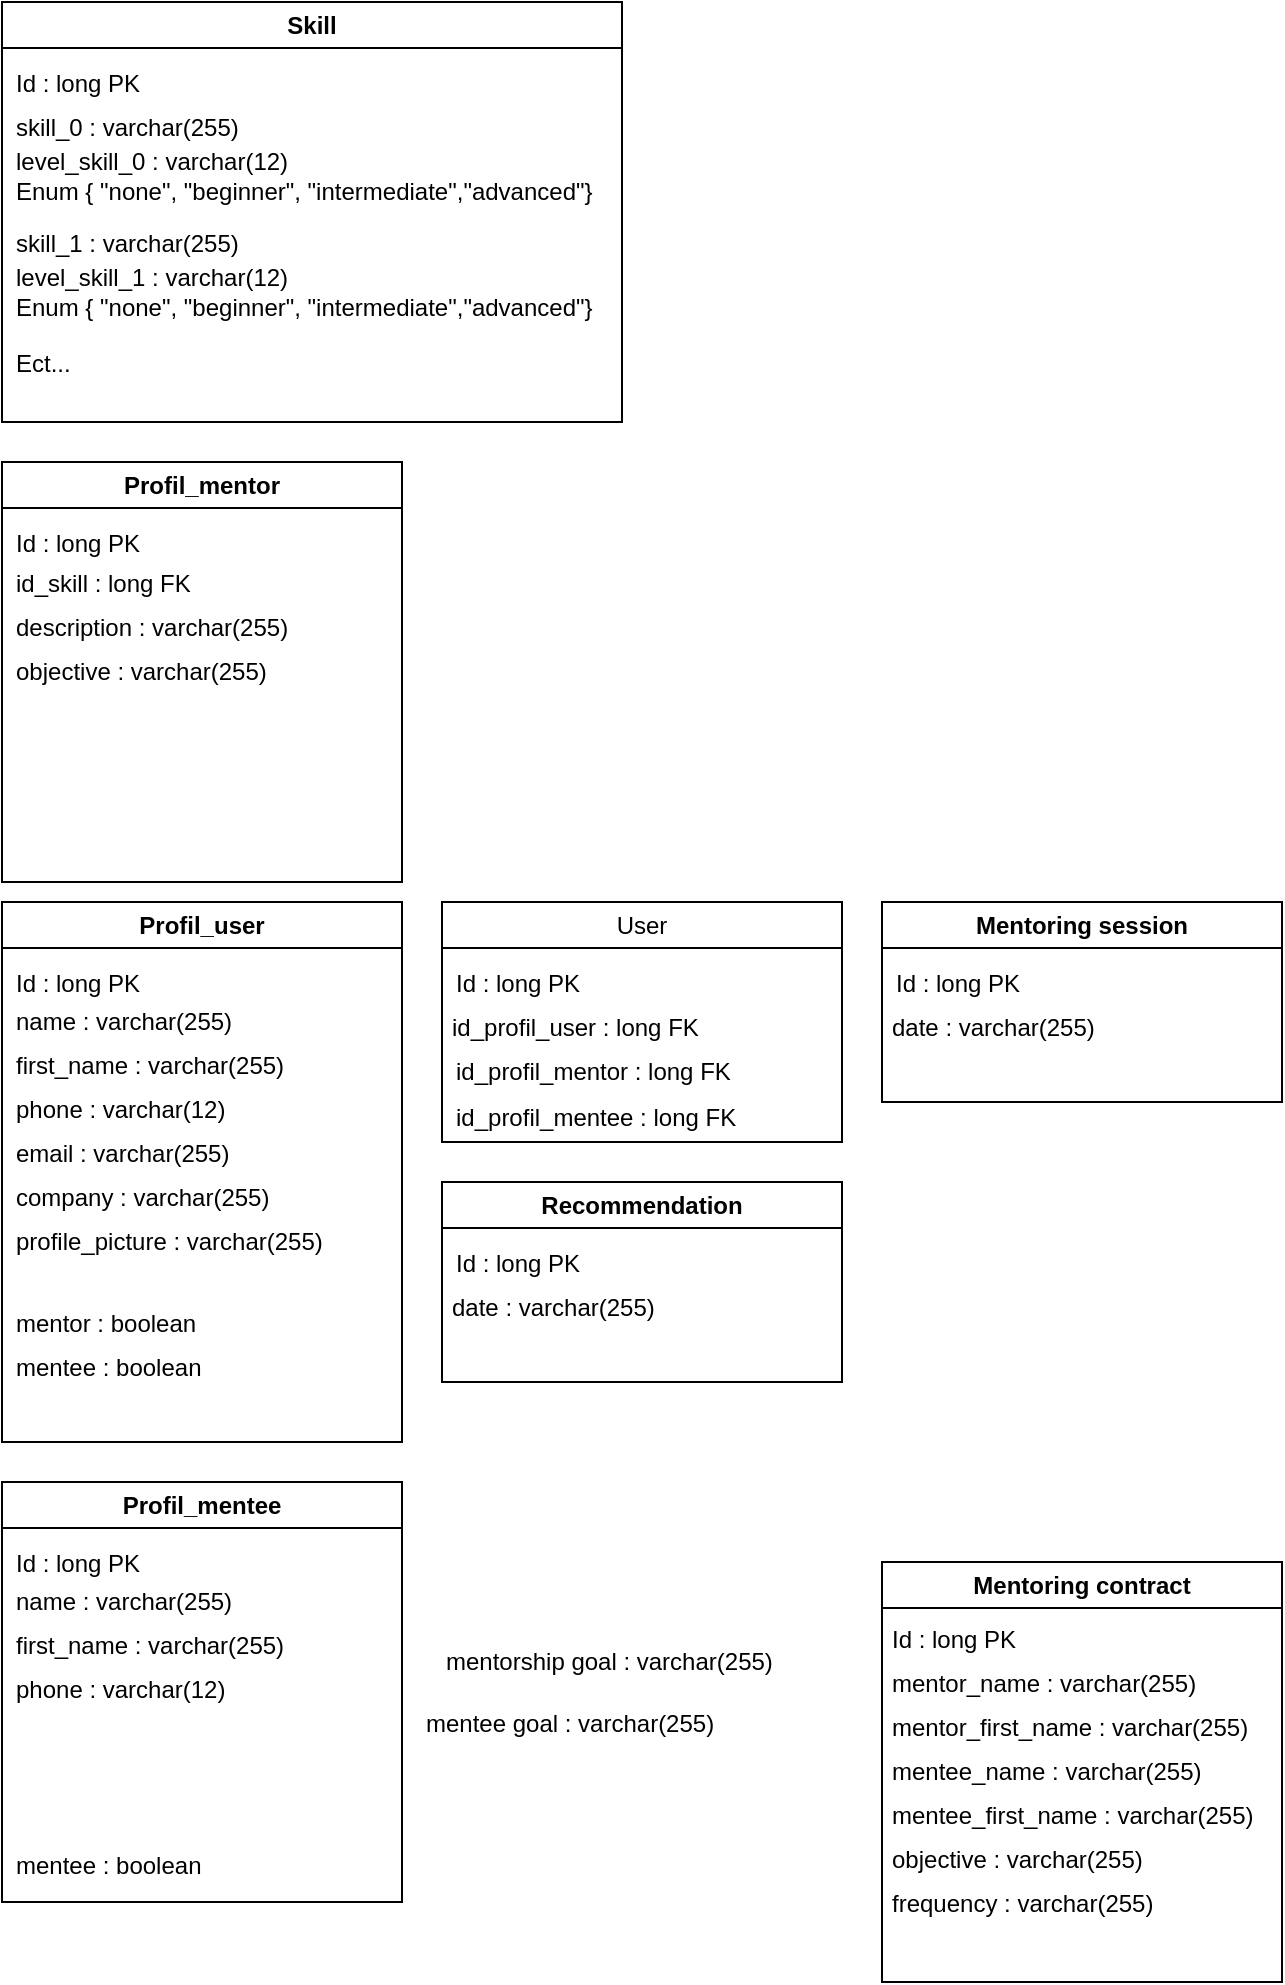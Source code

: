 <mxfile version="21.3.2" type="github">
  <diagram name="Page-1" id="noyESsa5x7OZtrXB0dku">
    <mxGraphModel dx="982" dy="1982" grid="1" gridSize="10" guides="1" tooltips="1" connect="1" arrows="1" fold="1" page="1" pageScale="1" pageWidth="850" pageHeight="1100" math="0" shadow="0">
      <root>
        <mxCell id="0" />
        <mxCell id="1" parent="0" />
        <mxCell id="wKVXFwMJzsDQ6T-cuLdf-1" value="User" style="swimlane;whiteSpace=wrap;html=1;fontStyle=0" parent="1" vertex="1">
          <mxGeometry x="250" y="170" width="200" height="120" as="geometry" />
        </mxCell>
        <mxCell id="ySawiuW3Pd_YH2mreCDn-1" value="Id : long PK" style="text;html=1;strokeColor=none;fillColor=none;align=left;verticalAlign=middle;whiteSpace=wrap;rounded=0;fontStyle=0" vertex="1" parent="wKVXFwMJzsDQ6T-cuLdf-1">
          <mxGeometry x="5" y="30" width="115" height="22" as="geometry" />
        </mxCell>
        <mxCell id="ySawiuW3Pd_YH2mreCDn-91" value="id_profil_mentor : long FK" style="text;html=1;strokeColor=none;fillColor=none;align=left;verticalAlign=middle;whiteSpace=wrap;rounded=0;fontStyle=0" vertex="1" parent="wKVXFwMJzsDQ6T-cuLdf-1">
          <mxGeometry x="5" y="74" width="195" height="22" as="geometry" />
        </mxCell>
        <mxCell id="ySawiuW3Pd_YH2mreCDn-92" value="id_profil_mentee : long FK" style="text;html=1;strokeColor=none;fillColor=none;align=left;verticalAlign=middle;whiteSpace=wrap;rounded=0;fontStyle=0" vertex="1" parent="wKVXFwMJzsDQ6T-cuLdf-1">
          <mxGeometry x="5" y="96" width="195" height="23" as="geometry" />
        </mxCell>
        <mxCell id="ySawiuW3Pd_YH2mreCDn-103" value="id_profil_user : long FK" style="text;html=1;strokeColor=none;fillColor=none;align=left;verticalAlign=middle;whiteSpace=wrap;rounded=0;fontStyle=0" vertex="1" parent="wKVXFwMJzsDQ6T-cuLdf-1">
          <mxGeometry x="2.5" y="52" width="195" height="22" as="geometry" />
        </mxCell>
        <mxCell id="ySawiuW3Pd_YH2mreCDn-5" value="Mentoring session" style="swimlane;whiteSpace=wrap;html=1;startSize=23;" vertex="1" parent="1">
          <mxGeometry x="470" y="170" width="200" height="100" as="geometry" />
        </mxCell>
        <mxCell id="ySawiuW3Pd_YH2mreCDn-29" value="&lt;span style=&quot;background-color: initial;&quot;&gt;Id : long PK&lt;/span&gt;" style="text;html=1;strokeColor=none;fillColor=none;align=left;verticalAlign=middle;whiteSpace=wrap;rounded=0;fontStyle=0" vertex="1" parent="ySawiuW3Pd_YH2mreCDn-5">
          <mxGeometry x="5" y="30" width="195" height="22" as="geometry" />
        </mxCell>
        <mxCell id="ySawiuW3Pd_YH2mreCDn-30" value="&lt;span style=&quot;background-color: initial;&quot;&gt;date :&amp;nbsp;&lt;/span&gt;varchar(255)" style="text;html=1;strokeColor=none;fillColor=none;align=left;verticalAlign=middle;whiteSpace=wrap;rounded=0;fontStyle=0" vertex="1" parent="ySawiuW3Pd_YH2mreCDn-5">
          <mxGeometry x="2.5" y="52" width="195" height="22" as="geometry" />
        </mxCell>
        <mxCell id="ySawiuW3Pd_YH2mreCDn-11" value="Mentoring contract" style="swimlane;whiteSpace=wrap;html=1;startSize=23;" vertex="1" parent="1">
          <mxGeometry x="470" y="500" width="200" height="210" as="geometry" />
        </mxCell>
        <mxCell id="ySawiuW3Pd_YH2mreCDn-13" value="objective&lt;span style=&quot;background-color: initial;&quot;&gt;&amp;nbsp;: varchar(255)&lt;/span&gt;" style="text;html=1;strokeColor=none;fillColor=none;align=left;verticalAlign=middle;whiteSpace=wrap;rounded=0;fontStyle=0" vertex="1" parent="ySawiuW3Pd_YH2mreCDn-11">
          <mxGeometry x="2.5" y="138" width="195" height="22" as="geometry" />
        </mxCell>
        <mxCell id="ySawiuW3Pd_YH2mreCDn-19" value="&lt;span style=&quot;background-color: initial;&quot;&gt;mentor_name :&amp;nbsp;&lt;/span&gt;varchar(255)" style="text;html=1;strokeColor=none;fillColor=none;align=left;verticalAlign=middle;whiteSpace=wrap;rounded=0;fontStyle=0" vertex="1" parent="ySawiuW3Pd_YH2mreCDn-11">
          <mxGeometry x="2.5" y="50" width="195" height="22" as="geometry" />
        </mxCell>
        <mxCell id="ySawiuW3Pd_YH2mreCDn-21" value="&lt;span style=&quot;background-color: initial;&quot;&gt;Id : long PK&lt;/span&gt;" style="text;html=1;strokeColor=none;fillColor=none;align=left;verticalAlign=middle;whiteSpace=wrap;rounded=0;fontStyle=0" vertex="1" parent="ySawiuW3Pd_YH2mreCDn-11">
          <mxGeometry x="2.5" y="28" width="195" height="22" as="geometry" />
        </mxCell>
        <mxCell id="ySawiuW3Pd_YH2mreCDn-23" value="&lt;span style=&quot;background-color: initial;&quot;&gt;mentor_first_name :&amp;nbsp;&lt;/span&gt;varchar(255)" style="text;html=1;strokeColor=none;fillColor=none;align=left;verticalAlign=middle;whiteSpace=wrap;rounded=0;fontStyle=0" vertex="1" parent="ySawiuW3Pd_YH2mreCDn-11">
          <mxGeometry x="2.5" y="72" width="195" height="22" as="geometry" />
        </mxCell>
        <mxCell id="ySawiuW3Pd_YH2mreCDn-26" value="&lt;span style=&quot;background-color: initial;&quot;&gt;mentee_name :&amp;nbsp;&lt;/span&gt;varchar(255)" style="text;html=1;strokeColor=none;fillColor=none;align=left;verticalAlign=middle;whiteSpace=wrap;rounded=0;fontStyle=0" vertex="1" parent="ySawiuW3Pd_YH2mreCDn-11">
          <mxGeometry x="2.5" y="94" width="195" height="22" as="geometry" />
        </mxCell>
        <mxCell id="ySawiuW3Pd_YH2mreCDn-27" value="&lt;span style=&quot;background-color: initial;&quot;&gt;mentee_first_name :&amp;nbsp;&lt;/span&gt;varchar(255)" style="text;html=1;strokeColor=none;fillColor=none;align=left;verticalAlign=middle;whiteSpace=wrap;rounded=0;fontStyle=0" vertex="1" parent="ySawiuW3Pd_YH2mreCDn-11">
          <mxGeometry x="2.5" y="116" width="195" height="22" as="geometry" />
        </mxCell>
        <mxCell id="ySawiuW3Pd_YH2mreCDn-28" value="frequency : varchar(255)" style="text;html=1;strokeColor=none;fillColor=none;align=left;verticalAlign=middle;whiteSpace=wrap;rounded=0;fontStyle=0" vertex="1" parent="ySawiuW3Pd_YH2mreCDn-11">
          <mxGeometry x="2.5" y="160" width="195" height="22" as="geometry" />
        </mxCell>
        <mxCell id="ySawiuW3Pd_YH2mreCDn-93" value="Profil_user" style="swimlane;whiteSpace=wrap;html=1;" vertex="1" parent="1">
          <mxGeometry x="30" y="170" width="200" height="270" as="geometry" />
        </mxCell>
        <mxCell id="ySawiuW3Pd_YH2mreCDn-94" value="Id : long PK" style="text;html=1;strokeColor=none;fillColor=none;align=left;verticalAlign=middle;whiteSpace=wrap;rounded=0;fontStyle=0" vertex="1" parent="ySawiuW3Pd_YH2mreCDn-93">
          <mxGeometry x="5" y="30" width="115" height="22" as="geometry" />
        </mxCell>
        <mxCell id="wKVXFwMJzsDQ6T-cuLdf-2" value="name : varchar(255)" style="text;html=1;strokeColor=none;fillColor=none;align=left;verticalAlign=middle;whiteSpace=wrap;rounded=0;fontStyle=0" parent="ySawiuW3Pd_YH2mreCDn-93" vertex="1">
          <mxGeometry x="5" y="49" width="125" height="22" as="geometry" />
        </mxCell>
        <mxCell id="ySawiuW3Pd_YH2mreCDn-2" value="first_name : varchar(255)" style="text;html=1;strokeColor=none;fillColor=none;align=left;verticalAlign=middle;whiteSpace=wrap;rounded=0;fontStyle=0" vertex="1" parent="ySawiuW3Pd_YH2mreCDn-93">
          <mxGeometry x="5" y="71" width="195" height="22" as="geometry" />
        </mxCell>
        <mxCell id="ySawiuW3Pd_YH2mreCDn-3" value="phone : varchar(12)" style="text;html=1;strokeColor=none;fillColor=none;align=left;verticalAlign=middle;whiteSpace=wrap;rounded=0;fontStyle=0" vertex="1" parent="ySawiuW3Pd_YH2mreCDn-93">
          <mxGeometry x="5" y="93" width="195" height="22" as="geometry" />
        </mxCell>
        <mxCell id="ySawiuW3Pd_YH2mreCDn-14" value="email : varchar(255)" style="text;html=1;strokeColor=none;fillColor=none;align=left;verticalAlign=middle;whiteSpace=wrap;rounded=0;fontStyle=0" vertex="1" parent="ySawiuW3Pd_YH2mreCDn-93">
          <mxGeometry x="5" y="115" width="195" height="22" as="geometry" />
        </mxCell>
        <mxCell id="ySawiuW3Pd_YH2mreCDn-17" value="&lt;span style=&quot;background-color: initial;&quot;&gt;mentor : boolean&lt;/span&gt;" style="text;html=1;strokeColor=none;fillColor=none;align=left;verticalAlign=middle;whiteSpace=wrap;rounded=0;fontStyle=0" vertex="1" parent="ySawiuW3Pd_YH2mreCDn-93">
          <mxGeometry x="5" y="200" width="195" height="22" as="geometry" />
        </mxCell>
        <mxCell id="ySawiuW3Pd_YH2mreCDn-18" value="&lt;span style=&quot;background-color: initial;&quot;&gt;mentee : boolean&lt;/span&gt;" style="text;html=1;strokeColor=none;fillColor=none;align=left;verticalAlign=middle;whiteSpace=wrap;rounded=0;fontStyle=0" vertex="1" parent="ySawiuW3Pd_YH2mreCDn-93">
          <mxGeometry x="5" y="222" width="195" height="22" as="geometry" />
        </mxCell>
        <mxCell id="ySawiuW3Pd_YH2mreCDn-104" value="&lt;span style=&quot;background-color: initial;&quot;&gt;company : varchar(255)&lt;/span&gt;" style="text;html=1;strokeColor=none;fillColor=none;align=left;verticalAlign=middle;whiteSpace=wrap;rounded=0;fontStyle=0" vertex="1" parent="ySawiuW3Pd_YH2mreCDn-93">
          <mxGeometry x="5" y="137" width="195" height="22" as="geometry" />
        </mxCell>
        <mxCell id="ySawiuW3Pd_YH2mreCDn-138" value="profile_picture : varchar(255)" style="text;html=1;strokeColor=none;fillColor=none;align=left;verticalAlign=middle;whiteSpace=wrap;rounded=0;fontStyle=0" vertex="1" parent="ySawiuW3Pd_YH2mreCDn-93">
          <mxGeometry x="5" y="159" width="175" height="22" as="geometry" />
        </mxCell>
        <mxCell id="ySawiuW3Pd_YH2mreCDn-105" value="Recommendation" style="swimlane;whiteSpace=wrap;html=1;startSize=23;" vertex="1" parent="1">
          <mxGeometry x="250" y="310" width="200" height="100" as="geometry" />
        </mxCell>
        <mxCell id="ySawiuW3Pd_YH2mreCDn-106" value="&lt;span style=&quot;background-color: initial;&quot;&gt;Id : long PK&lt;/span&gt;" style="text;html=1;strokeColor=none;fillColor=none;align=left;verticalAlign=middle;whiteSpace=wrap;rounded=0;fontStyle=0" vertex="1" parent="ySawiuW3Pd_YH2mreCDn-105">
          <mxGeometry x="5" y="30" width="195" height="22" as="geometry" />
        </mxCell>
        <mxCell id="ySawiuW3Pd_YH2mreCDn-107" value="&lt;span style=&quot;background-color: initial;&quot;&gt;date :&amp;nbsp;&lt;/span&gt;varchar(255)" style="text;html=1;strokeColor=none;fillColor=none;align=left;verticalAlign=middle;whiteSpace=wrap;rounded=0;fontStyle=0" vertex="1" parent="ySawiuW3Pd_YH2mreCDn-105">
          <mxGeometry x="2.5" y="52" width="195" height="22" as="geometry" />
        </mxCell>
        <mxCell id="ySawiuW3Pd_YH2mreCDn-108" value="Profil_mentor" style="swimlane;whiteSpace=wrap;html=1;" vertex="1" parent="1">
          <mxGeometry x="30" y="-50" width="200" height="210" as="geometry" />
        </mxCell>
        <mxCell id="ySawiuW3Pd_YH2mreCDn-109" value="Id : long PK" style="text;html=1;strokeColor=none;fillColor=none;align=left;verticalAlign=middle;whiteSpace=wrap;rounded=0;fontStyle=0" vertex="1" parent="ySawiuW3Pd_YH2mreCDn-108">
          <mxGeometry x="5" y="30" width="115" height="22" as="geometry" />
        </mxCell>
        <mxCell id="ySawiuW3Pd_YH2mreCDn-126" value="id_skill : long FK" style="text;html=1;strokeColor=none;fillColor=none;align=left;verticalAlign=middle;whiteSpace=wrap;rounded=0;fontStyle=0" vertex="1" parent="ySawiuW3Pd_YH2mreCDn-108">
          <mxGeometry x="5" y="50" width="125" height="22" as="geometry" />
        </mxCell>
        <mxCell id="ySawiuW3Pd_YH2mreCDn-127" value="description : varchar(255)" style="text;html=1;strokeColor=none;fillColor=none;align=left;verticalAlign=middle;whiteSpace=wrap;rounded=0;fontStyle=0" vertex="1" parent="ySawiuW3Pd_YH2mreCDn-108">
          <mxGeometry x="5" y="72" width="175" height="22" as="geometry" />
        </mxCell>
        <mxCell id="ySawiuW3Pd_YH2mreCDn-128" value="objective : varchar(255)" style="text;html=1;strokeColor=none;fillColor=none;align=left;verticalAlign=middle;whiteSpace=wrap;rounded=0;fontStyle=0" vertex="1" parent="ySawiuW3Pd_YH2mreCDn-108">
          <mxGeometry x="5" y="94" width="175" height="22" as="geometry" />
        </mxCell>
        <mxCell id="ySawiuW3Pd_YH2mreCDn-117" value="Profil_mentee" style="swimlane;whiteSpace=wrap;html=1;" vertex="1" parent="1">
          <mxGeometry x="30" y="460" width="200" height="210" as="geometry" />
        </mxCell>
        <mxCell id="ySawiuW3Pd_YH2mreCDn-118" value="Id : long PK" style="text;html=1;strokeColor=none;fillColor=none;align=left;verticalAlign=middle;whiteSpace=wrap;rounded=0;fontStyle=0" vertex="1" parent="ySawiuW3Pd_YH2mreCDn-117">
          <mxGeometry x="5" y="30" width="115" height="22" as="geometry" />
        </mxCell>
        <mxCell id="ySawiuW3Pd_YH2mreCDn-119" value="name : varchar(255)" style="text;html=1;strokeColor=none;fillColor=none;align=left;verticalAlign=middle;whiteSpace=wrap;rounded=0;fontStyle=0" vertex="1" parent="ySawiuW3Pd_YH2mreCDn-117">
          <mxGeometry x="5" y="49" width="125" height="22" as="geometry" />
        </mxCell>
        <mxCell id="ySawiuW3Pd_YH2mreCDn-120" value="first_name : varchar(255)" style="text;html=1;strokeColor=none;fillColor=none;align=left;verticalAlign=middle;whiteSpace=wrap;rounded=0;fontStyle=0" vertex="1" parent="ySawiuW3Pd_YH2mreCDn-117">
          <mxGeometry x="5" y="71" width="195" height="22" as="geometry" />
        </mxCell>
        <mxCell id="ySawiuW3Pd_YH2mreCDn-121" value="phone : varchar(12)" style="text;html=1;strokeColor=none;fillColor=none;align=left;verticalAlign=middle;whiteSpace=wrap;rounded=0;fontStyle=0" vertex="1" parent="ySawiuW3Pd_YH2mreCDn-117">
          <mxGeometry x="5" y="93" width="195" height="22" as="geometry" />
        </mxCell>
        <mxCell id="ySawiuW3Pd_YH2mreCDn-124" value="&lt;span style=&quot;background-color: initial;&quot;&gt;mentee : boolean&lt;/span&gt;" style="text;html=1;strokeColor=none;fillColor=none;align=left;verticalAlign=middle;whiteSpace=wrap;rounded=0;fontStyle=0" vertex="1" parent="ySawiuW3Pd_YH2mreCDn-117">
          <mxGeometry x="5" y="181" width="195" height="22" as="geometry" />
        </mxCell>
        <mxCell id="ySawiuW3Pd_YH2mreCDn-12" value="&lt;span style=&quot;background-color: initial;&quot;&gt;mentorship goal : varchar(255)&lt;/span&gt;" style="text;html=1;strokeColor=none;fillColor=none;align=left;verticalAlign=middle;whiteSpace=wrap;rounded=0;fontStyle=0" vertex="1" parent="1">
          <mxGeometry x="250" y="539" width="195" height="22" as="geometry" />
        </mxCell>
        <mxCell id="ySawiuW3Pd_YH2mreCDn-16" value="&lt;span style=&quot;background-color: initial;&quot;&gt;mentee goal : varchar(255)&lt;/span&gt;" style="text;html=1;strokeColor=none;fillColor=none;align=left;verticalAlign=middle;whiteSpace=wrap;rounded=0;fontStyle=0" vertex="1" parent="1">
          <mxGeometry x="240" y="570" width="195" height="22" as="geometry" />
        </mxCell>
        <mxCell id="ySawiuW3Pd_YH2mreCDn-129" value="Skill" style="swimlane;whiteSpace=wrap;html=1;" vertex="1" parent="1">
          <mxGeometry x="30" y="-280" width="310" height="210" as="geometry" />
        </mxCell>
        <mxCell id="ySawiuW3Pd_YH2mreCDn-130" value="Id : long PK" style="text;html=1;strokeColor=none;fillColor=none;align=left;verticalAlign=middle;whiteSpace=wrap;rounded=0;fontStyle=0" vertex="1" parent="ySawiuW3Pd_YH2mreCDn-129">
          <mxGeometry x="5" y="30" width="115" height="22" as="geometry" />
        </mxCell>
        <mxCell id="ySawiuW3Pd_YH2mreCDn-132" value="skill_0 : varchar(255)" style="text;html=1;strokeColor=none;fillColor=none;align=left;verticalAlign=middle;whiteSpace=wrap;rounded=0;fontStyle=0" vertex="1" parent="ySawiuW3Pd_YH2mreCDn-129">
          <mxGeometry x="5" y="52" width="175" height="22" as="geometry" />
        </mxCell>
        <mxCell id="ySawiuW3Pd_YH2mreCDn-133" value="level_skill_0 : varchar(12) &lt;br&gt;Enum { &quot;none&quot;, &quot;beginner&quot;, &quot;intermediate&quot;,&quot;advanced&quot;}" style="text;html=1;strokeColor=none;fillColor=none;align=left;verticalAlign=middle;whiteSpace=wrap;rounded=0;fontStyle=0" vertex="1" parent="ySawiuW3Pd_YH2mreCDn-129">
          <mxGeometry x="5" y="74" width="305" height="26" as="geometry" />
        </mxCell>
        <mxCell id="ySawiuW3Pd_YH2mreCDn-134" value="skill_1 : varchar(255)" style="text;html=1;strokeColor=none;fillColor=none;align=left;verticalAlign=middle;whiteSpace=wrap;rounded=0;fontStyle=0" vertex="1" parent="ySawiuW3Pd_YH2mreCDn-129">
          <mxGeometry x="5" y="110" width="175" height="22" as="geometry" />
        </mxCell>
        <mxCell id="ySawiuW3Pd_YH2mreCDn-135" value="level_skill_1 : varchar(12) &lt;br&gt;Enum { &quot;none&quot;, &quot;beginner&quot;, &quot;intermediate&quot;,&quot;advanced&quot;}" style="text;html=1;strokeColor=none;fillColor=none;align=left;verticalAlign=middle;whiteSpace=wrap;rounded=0;fontStyle=0" vertex="1" parent="ySawiuW3Pd_YH2mreCDn-129">
          <mxGeometry x="5" y="132" width="305" height="26" as="geometry" />
        </mxCell>
        <mxCell id="ySawiuW3Pd_YH2mreCDn-137" value="Ect..." style="text;html=1;strokeColor=none;fillColor=none;align=left;verticalAlign=middle;whiteSpace=wrap;rounded=0;fontStyle=0" vertex="1" parent="ySawiuW3Pd_YH2mreCDn-129">
          <mxGeometry x="5" y="170" width="175" height="22" as="geometry" />
        </mxCell>
      </root>
    </mxGraphModel>
  </diagram>
</mxfile>
